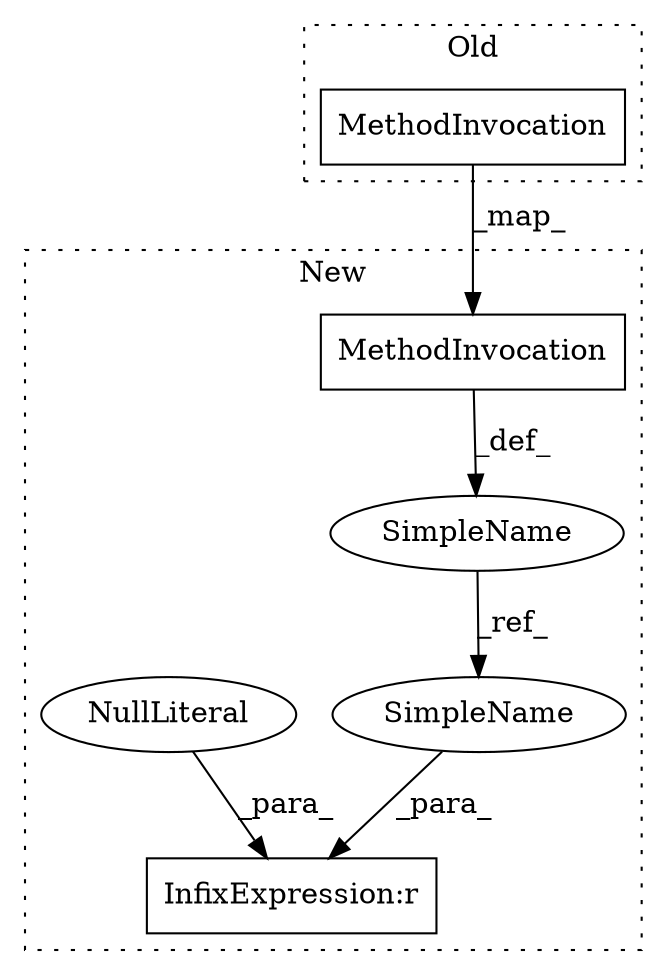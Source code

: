 digraph G {
subgraph cluster0 {
1 [label="MethodInvocation" a="32" s="87931,87953" l="18,1" shape="box"];
label = "Old";
style="dotted";
}
subgraph cluster1 {
2 [label="MethodInvocation" a="32" s="86586,86608" l="18,1" shape="box"];
3 [label="NullLiteral" a="33" s="86635" l="4" shape="ellipse"];
4 [label="SimpleName" a="42" s="86630" l="1" shape="ellipse"];
5 [label="SimpleName" a="42" s="86580" l="1" shape="ellipse"];
6 [label="InfixExpression:r" a="27" s="86631" l="4" shape="box"];
label = "New";
style="dotted";
}
1 -> 2 [label="_map_"];
2 -> 5 [label="_def_"];
3 -> 6 [label="_para_"];
4 -> 6 [label="_para_"];
5 -> 4 [label="_ref_"];
}